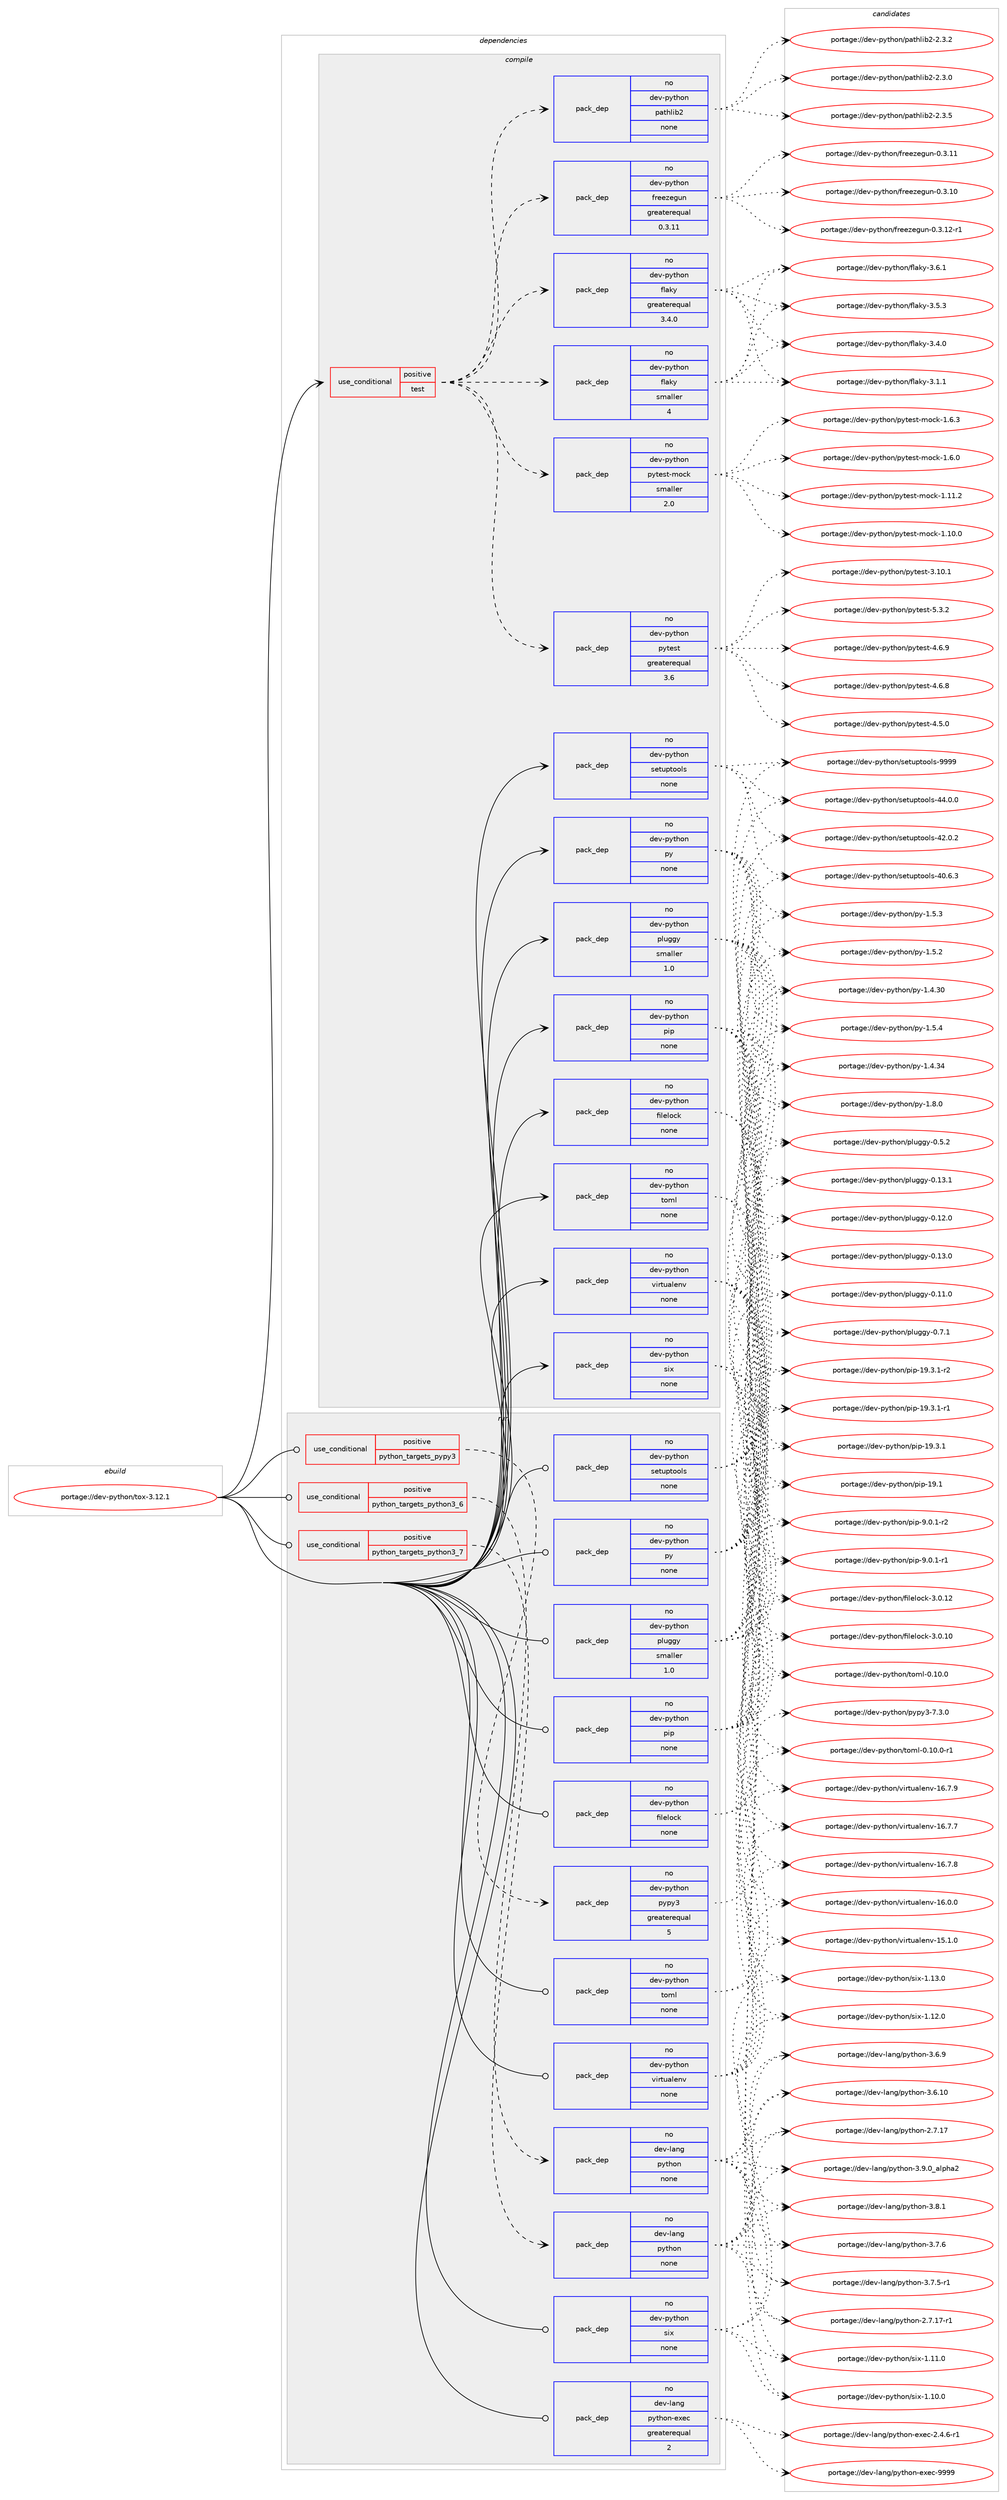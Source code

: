 digraph prolog {

# *************
# Graph options
# *************

newrank=true;
concentrate=true;
compound=true;
graph [rankdir=LR,fontname=Helvetica,fontsize=10,ranksep=1.5];#, ranksep=2.5, nodesep=0.2];
edge  [arrowhead=vee];
node  [fontname=Helvetica,fontsize=10];

# **********
# The ebuild
# **********

subgraph cluster_leftcol {
color=gray;
label=<<i>ebuild</i>>;
id [label="portage://dev-python/tox-3.12.1", color=red, width=4, href="../dev-python/tox-3.12.1.svg"];
}

# ****************
# The dependencies
# ****************

subgraph cluster_midcol {
color=gray;
label=<<i>dependencies</i>>;
subgraph cluster_compile {
fillcolor="#eeeeee";
style=filled;
label=<<i>compile</i>>;
subgraph cond104636 {
dependency421525 [label=<<TABLE BORDER="0" CELLBORDER="1" CELLSPACING="0" CELLPADDING="4"><TR><TD ROWSPAN="3" CELLPADDING="10">use_conditional</TD></TR><TR><TD>positive</TD></TR><TR><TD>test</TD></TR></TABLE>>, shape=none, color=red];
subgraph pack311992 {
dependency421526 [label=<<TABLE BORDER="0" CELLBORDER="1" CELLSPACING="0" CELLPADDING="4" WIDTH="220"><TR><TD ROWSPAN="6" CELLPADDING="30">pack_dep</TD></TR><TR><TD WIDTH="110">no</TD></TR><TR><TD>dev-python</TD></TR><TR><TD>flaky</TD></TR><TR><TD>greaterequal</TD></TR><TR><TD>3.4.0</TD></TR></TABLE>>, shape=none, color=blue];
}
dependency421525:e -> dependency421526:w [weight=20,style="dashed",arrowhead="vee"];
subgraph pack311993 {
dependency421527 [label=<<TABLE BORDER="0" CELLBORDER="1" CELLSPACING="0" CELLPADDING="4" WIDTH="220"><TR><TD ROWSPAN="6" CELLPADDING="30">pack_dep</TD></TR><TR><TD WIDTH="110">no</TD></TR><TR><TD>dev-python</TD></TR><TR><TD>flaky</TD></TR><TR><TD>smaller</TD></TR><TR><TD>4</TD></TR></TABLE>>, shape=none, color=blue];
}
dependency421525:e -> dependency421527:w [weight=20,style="dashed",arrowhead="vee"];
subgraph pack311994 {
dependency421528 [label=<<TABLE BORDER="0" CELLBORDER="1" CELLSPACING="0" CELLPADDING="4" WIDTH="220"><TR><TD ROWSPAN="6" CELLPADDING="30">pack_dep</TD></TR><TR><TD WIDTH="110">no</TD></TR><TR><TD>dev-python</TD></TR><TR><TD>freezegun</TD></TR><TR><TD>greaterequal</TD></TR><TR><TD>0.3.11</TD></TR></TABLE>>, shape=none, color=blue];
}
dependency421525:e -> dependency421528:w [weight=20,style="dashed",arrowhead="vee"];
subgraph pack311995 {
dependency421529 [label=<<TABLE BORDER="0" CELLBORDER="1" CELLSPACING="0" CELLPADDING="4" WIDTH="220"><TR><TD ROWSPAN="6" CELLPADDING="30">pack_dep</TD></TR><TR><TD WIDTH="110">no</TD></TR><TR><TD>dev-python</TD></TR><TR><TD>pathlib2</TD></TR><TR><TD>none</TD></TR><TR><TD></TD></TR></TABLE>>, shape=none, color=blue];
}
dependency421525:e -> dependency421529:w [weight=20,style="dashed",arrowhead="vee"];
subgraph pack311996 {
dependency421530 [label=<<TABLE BORDER="0" CELLBORDER="1" CELLSPACING="0" CELLPADDING="4" WIDTH="220"><TR><TD ROWSPAN="6" CELLPADDING="30">pack_dep</TD></TR><TR><TD WIDTH="110">no</TD></TR><TR><TD>dev-python</TD></TR><TR><TD>pytest</TD></TR><TR><TD>greaterequal</TD></TR><TR><TD>3.6</TD></TR></TABLE>>, shape=none, color=blue];
}
dependency421525:e -> dependency421530:w [weight=20,style="dashed",arrowhead="vee"];
subgraph pack311997 {
dependency421531 [label=<<TABLE BORDER="0" CELLBORDER="1" CELLSPACING="0" CELLPADDING="4" WIDTH="220"><TR><TD ROWSPAN="6" CELLPADDING="30">pack_dep</TD></TR><TR><TD WIDTH="110">no</TD></TR><TR><TD>dev-python</TD></TR><TR><TD>pytest-mock</TD></TR><TR><TD>smaller</TD></TR><TR><TD>2.0</TD></TR></TABLE>>, shape=none, color=blue];
}
dependency421525:e -> dependency421531:w [weight=20,style="dashed",arrowhead="vee"];
}
id:e -> dependency421525:w [weight=20,style="solid",arrowhead="vee"];
subgraph pack311998 {
dependency421532 [label=<<TABLE BORDER="0" CELLBORDER="1" CELLSPACING="0" CELLPADDING="4" WIDTH="220"><TR><TD ROWSPAN="6" CELLPADDING="30">pack_dep</TD></TR><TR><TD WIDTH="110">no</TD></TR><TR><TD>dev-python</TD></TR><TR><TD>filelock</TD></TR><TR><TD>none</TD></TR><TR><TD></TD></TR></TABLE>>, shape=none, color=blue];
}
id:e -> dependency421532:w [weight=20,style="solid",arrowhead="vee"];
subgraph pack311999 {
dependency421533 [label=<<TABLE BORDER="0" CELLBORDER="1" CELLSPACING="0" CELLPADDING="4" WIDTH="220"><TR><TD ROWSPAN="6" CELLPADDING="30">pack_dep</TD></TR><TR><TD WIDTH="110">no</TD></TR><TR><TD>dev-python</TD></TR><TR><TD>pip</TD></TR><TR><TD>none</TD></TR><TR><TD></TD></TR></TABLE>>, shape=none, color=blue];
}
id:e -> dependency421533:w [weight=20,style="solid",arrowhead="vee"];
subgraph pack312000 {
dependency421534 [label=<<TABLE BORDER="0" CELLBORDER="1" CELLSPACING="0" CELLPADDING="4" WIDTH="220"><TR><TD ROWSPAN="6" CELLPADDING="30">pack_dep</TD></TR><TR><TD WIDTH="110">no</TD></TR><TR><TD>dev-python</TD></TR><TR><TD>pluggy</TD></TR><TR><TD>smaller</TD></TR><TR><TD>1.0</TD></TR></TABLE>>, shape=none, color=blue];
}
id:e -> dependency421534:w [weight=20,style="solid",arrowhead="vee"];
subgraph pack312001 {
dependency421535 [label=<<TABLE BORDER="0" CELLBORDER="1" CELLSPACING="0" CELLPADDING="4" WIDTH="220"><TR><TD ROWSPAN="6" CELLPADDING="30">pack_dep</TD></TR><TR><TD WIDTH="110">no</TD></TR><TR><TD>dev-python</TD></TR><TR><TD>py</TD></TR><TR><TD>none</TD></TR><TR><TD></TD></TR></TABLE>>, shape=none, color=blue];
}
id:e -> dependency421535:w [weight=20,style="solid",arrowhead="vee"];
subgraph pack312002 {
dependency421536 [label=<<TABLE BORDER="0" CELLBORDER="1" CELLSPACING="0" CELLPADDING="4" WIDTH="220"><TR><TD ROWSPAN="6" CELLPADDING="30">pack_dep</TD></TR><TR><TD WIDTH="110">no</TD></TR><TR><TD>dev-python</TD></TR><TR><TD>setuptools</TD></TR><TR><TD>none</TD></TR><TR><TD></TD></TR></TABLE>>, shape=none, color=blue];
}
id:e -> dependency421536:w [weight=20,style="solid",arrowhead="vee"];
subgraph pack312003 {
dependency421537 [label=<<TABLE BORDER="0" CELLBORDER="1" CELLSPACING="0" CELLPADDING="4" WIDTH="220"><TR><TD ROWSPAN="6" CELLPADDING="30">pack_dep</TD></TR><TR><TD WIDTH="110">no</TD></TR><TR><TD>dev-python</TD></TR><TR><TD>six</TD></TR><TR><TD>none</TD></TR><TR><TD></TD></TR></TABLE>>, shape=none, color=blue];
}
id:e -> dependency421537:w [weight=20,style="solid",arrowhead="vee"];
subgraph pack312004 {
dependency421538 [label=<<TABLE BORDER="0" CELLBORDER="1" CELLSPACING="0" CELLPADDING="4" WIDTH="220"><TR><TD ROWSPAN="6" CELLPADDING="30">pack_dep</TD></TR><TR><TD WIDTH="110">no</TD></TR><TR><TD>dev-python</TD></TR><TR><TD>toml</TD></TR><TR><TD>none</TD></TR><TR><TD></TD></TR></TABLE>>, shape=none, color=blue];
}
id:e -> dependency421538:w [weight=20,style="solid",arrowhead="vee"];
subgraph pack312005 {
dependency421539 [label=<<TABLE BORDER="0" CELLBORDER="1" CELLSPACING="0" CELLPADDING="4" WIDTH="220"><TR><TD ROWSPAN="6" CELLPADDING="30">pack_dep</TD></TR><TR><TD WIDTH="110">no</TD></TR><TR><TD>dev-python</TD></TR><TR><TD>virtualenv</TD></TR><TR><TD>none</TD></TR><TR><TD></TD></TR></TABLE>>, shape=none, color=blue];
}
id:e -> dependency421539:w [weight=20,style="solid",arrowhead="vee"];
}
subgraph cluster_compileandrun {
fillcolor="#eeeeee";
style=filled;
label=<<i>compile and run</i>>;
}
subgraph cluster_run {
fillcolor="#eeeeee";
style=filled;
label=<<i>run</i>>;
subgraph cond104637 {
dependency421540 [label=<<TABLE BORDER="0" CELLBORDER="1" CELLSPACING="0" CELLPADDING="4"><TR><TD ROWSPAN="3" CELLPADDING="10">use_conditional</TD></TR><TR><TD>positive</TD></TR><TR><TD>python_targets_pypy3</TD></TR></TABLE>>, shape=none, color=red];
subgraph pack312006 {
dependency421541 [label=<<TABLE BORDER="0" CELLBORDER="1" CELLSPACING="0" CELLPADDING="4" WIDTH="220"><TR><TD ROWSPAN="6" CELLPADDING="30">pack_dep</TD></TR><TR><TD WIDTH="110">no</TD></TR><TR><TD>dev-python</TD></TR><TR><TD>pypy3</TD></TR><TR><TD>greaterequal</TD></TR><TR><TD>5</TD></TR></TABLE>>, shape=none, color=blue];
}
dependency421540:e -> dependency421541:w [weight=20,style="dashed",arrowhead="vee"];
}
id:e -> dependency421540:w [weight=20,style="solid",arrowhead="odot"];
subgraph cond104638 {
dependency421542 [label=<<TABLE BORDER="0" CELLBORDER="1" CELLSPACING="0" CELLPADDING="4"><TR><TD ROWSPAN="3" CELLPADDING="10">use_conditional</TD></TR><TR><TD>positive</TD></TR><TR><TD>python_targets_python3_6</TD></TR></TABLE>>, shape=none, color=red];
subgraph pack312007 {
dependency421543 [label=<<TABLE BORDER="0" CELLBORDER="1" CELLSPACING="0" CELLPADDING="4" WIDTH="220"><TR><TD ROWSPAN="6" CELLPADDING="30">pack_dep</TD></TR><TR><TD WIDTH="110">no</TD></TR><TR><TD>dev-lang</TD></TR><TR><TD>python</TD></TR><TR><TD>none</TD></TR><TR><TD></TD></TR></TABLE>>, shape=none, color=blue];
}
dependency421542:e -> dependency421543:w [weight=20,style="dashed",arrowhead="vee"];
}
id:e -> dependency421542:w [weight=20,style="solid",arrowhead="odot"];
subgraph cond104639 {
dependency421544 [label=<<TABLE BORDER="0" CELLBORDER="1" CELLSPACING="0" CELLPADDING="4"><TR><TD ROWSPAN="3" CELLPADDING="10">use_conditional</TD></TR><TR><TD>positive</TD></TR><TR><TD>python_targets_python3_7</TD></TR></TABLE>>, shape=none, color=red];
subgraph pack312008 {
dependency421545 [label=<<TABLE BORDER="0" CELLBORDER="1" CELLSPACING="0" CELLPADDING="4" WIDTH="220"><TR><TD ROWSPAN="6" CELLPADDING="30">pack_dep</TD></TR><TR><TD WIDTH="110">no</TD></TR><TR><TD>dev-lang</TD></TR><TR><TD>python</TD></TR><TR><TD>none</TD></TR><TR><TD></TD></TR></TABLE>>, shape=none, color=blue];
}
dependency421544:e -> dependency421545:w [weight=20,style="dashed",arrowhead="vee"];
}
id:e -> dependency421544:w [weight=20,style="solid",arrowhead="odot"];
subgraph pack312009 {
dependency421546 [label=<<TABLE BORDER="0" CELLBORDER="1" CELLSPACING="0" CELLPADDING="4" WIDTH="220"><TR><TD ROWSPAN="6" CELLPADDING="30">pack_dep</TD></TR><TR><TD WIDTH="110">no</TD></TR><TR><TD>dev-lang</TD></TR><TR><TD>python-exec</TD></TR><TR><TD>greaterequal</TD></TR><TR><TD>2</TD></TR></TABLE>>, shape=none, color=blue];
}
id:e -> dependency421546:w [weight=20,style="solid",arrowhead="odot"];
subgraph pack312010 {
dependency421547 [label=<<TABLE BORDER="0" CELLBORDER="1" CELLSPACING="0" CELLPADDING="4" WIDTH="220"><TR><TD ROWSPAN="6" CELLPADDING="30">pack_dep</TD></TR><TR><TD WIDTH="110">no</TD></TR><TR><TD>dev-python</TD></TR><TR><TD>filelock</TD></TR><TR><TD>none</TD></TR><TR><TD></TD></TR></TABLE>>, shape=none, color=blue];
}
id:e -> dependency421547:w [weight=20,style="solid",arrowhead="odot"];
subgraph pack312011 {
dependency421548 [label=<<TABLE BORDER="0" CELLBORDER="1" CELLSPACING="0" CELLPADDING="4" WIDTH="220"><TR><TD ROWSPAN="6" CELLPADDING="30">pack_dep</TD></TR><TR><TD WIDTH="110">no</TD></TR><TR><TD>dev-python</TD></TR><TR><TD>pip</TD></TR><TR><TD>none</TD></TR><TR><TD></TD></TR></TABLE>>, shape=none, color=blue];
}
id:e -> dependency421548:w [weight=20,style="solid",arrowhead="odot"];
subgraph pack312012 {
dependency421549 [label=<<TABLE BORDER="0" CELLBORDER="1" CELLSPACING="0" CELLPADDING="4" WIDTH="220"><TR><TD ROWSPAN="6" CELLPADDING="30">pack_dep</TD></TR><TR><TD WIDTH="110">no</TD></TR><TR><TD>dev-python</TD></TR><TR><TD>pluggy</TD></TR><TR><TD>smaller</TD></TR><TR><TD>1.0</TD></TR></TABLE>>, shape=none, color=blue];
}
id:e -> dependency421549:w [weight=20,style="solid",arrowhead="odot"];
subgraph pack312013 {
dependency421550 [label=<<TABLE BORDER="0" CELLBORDER="1" CELLSPACING="0" CELLPADDING="4" WIDTH="220"><TR><TD ROWSPAN="6" CELLPADDING="30">pack_dep</TD></TR><TR><TD WIDTH="110">no</TD></TR><TR><TD>dev-python</TD></TR><TR><TD>py</TD></TR><TR><TD>none</TD></TR><TR><TD></TD></TR></TABLE>>, shape=none, color=blue];
}
id:e -> dependency421550:w [weight=20,style="solid",arrowhead="odot"];
subgraph pack312014 {
dependency421551 [label=<<TABLE BORDER="0" CELLBORDER="1" CELLSPACING="0" CELLPADDING="4" WIDTH="220"><TR><TD ROWSPAN="6" CELLPADDING="30">pack_dep</TD></TR><TR><TD WIDTH="110">no</TD></TR><TR><TD>dev-python</TD></TR><TR><TD>setuptools</TD></TR><TR><TD>none</TD></TR><TR><TD></TD></TR></TABLE>>, shape=none, color=blue];
}
id:e -> dependency421551:w [weight=20,style="solid",arrowhead="odot"];
subgraph pack312015 {
dependency421552 [label=<<TABLE BORDER="0" CELLBORDER="1" CELLSPACING="0" CELLPADDING="4" WIDTH="220"><TR><TD ROWSPAN="6" CELLPADDING="30">pack_dep</TD></TR><TR><TD WIDTH="110">no</TD></TR><TR><TD>dev-python</TD></TR><TR><TD>six</TD></TR><TR><TD>none</TD></TR><TR><TD></TD></TR></TABLE>>, shape=none, color=blue];
}
id:e -> dependency421552:w [weight=20,style="solid",arrowhead="odot"];
subgraph pack312016 {
dependency421553 [label=<<TABLE BORDER="0" CELLBORDER="1" CELLSPACING="0" CELLPADDING="4" WIDTH="220"><TR><TD ROWSPAN="6" CELLPADDING="30">pack_dep</TD></TR><TR><TD WIDTH="110">no</TD></TR><TR><TD>dev-python</TD></TR><TR><TD>toml</TD></TR><TR><TD>none</TD></TR><TR><TD></TD></TR></TABLE>>, shape=none, color=blue];
}
id:e -> dependency421553:w [weight=20,style="solid",arrowhead="odot"];
subgraph pack312017 {
dependency421554 [label=<<TABLE BORDER="0" CELLBORDER="1" CELLSPACING="0" CELLPADDING="4" WIDTH="220"><TR><TD ROWSPAN="6" CELLPADDING="30">pack_dep</TD></TR><TR><TD WIDTH="110">no</TD></TR><TR><TD>dev-python</TD></TR><TR><TD>virtualenv</TD></TR><TR><TD>none</TD></TR><TR><TD></TD></TR></TABLE>>, shape=none, color=blue];
}
id:e -> dependency421554:w [weight=20,style="solid",arrowhead="odot"];
}
}

# **************
# The candidates
# **************

subgraph cluster_choices {
rank=same;
color=gray;
label=<<i>candidates</i>>;

subgraph choice311992 {
color=black;
nodesep=1;
choice100101118451121211161041111104710210897107121455146544649 [label="portage://dev-python/flaky-3.6.1", color=red, width=4,href="../dev-python/flaky-3.6.1.svg"];
choice100101118451121211161041111104710210897107121455146534651 [label="portage://dev-python/flaky-3.5.3", color=red, width=4,href="../dev-python/flaky-3.5.3.svg"];
choice100101118451121211161041111104710210897107121455146524648 [label="portage://dev-python/flaky-3.4.0", color=red, width=4,href="../dev-python/flaky-3.4.0.svg"];
choice100101118451121211161041111104710210897107121455146494649 [label="portage://dev-python/flaky-3.1.1", color=red, width=4,href="../dev-python/flaky-3.1.1.svg"];
dependency421526:e -> choice100101118451121211161041111104710210897107121455146544649:w [style=dotted,weight="100"];
dependency421526:e -> choice100101118451121211161041111104710210897107121455146534651:w [style=dotted,weight="100"];
dependency421526:e -> choice100101118451121211161041111104710210897107121455146524648:w [style=dotted,weight="100"];
dependency421526:e -> choice100101118451121211161041111104710210897107121455146494649:w [style=dotted,weight="100"];
}
subgraph choice311993 {
color=black;
nodesep=1;
choice100101118451121211161041111104710210897107121455146544649 [label="portage://dev-python/flaky-3.6.1", color=red, width=4,href="../dev-python/flaky-3.6.1.svg"];
choice100101118451121211161041111104710210897107121455146534651 [label="portage://dev-python/flaky-3.5.3", color=red, width=4,href="../dev-python/flaky-3.5.3.svg"];
choice100101118451121211161041111104710210897107121455146524648 [label="portage://dev-python/flaky-3.4.0", color=red, width=4,href="../dev-python/flaky-3.4.0.svg"];
choice100101118451121211161041111104710210897107121455146494649 [label="portage://dev-python/flaky-3.1.1", color=red, width=4,href="../dev-python/flaky-3.1.1.svg"];
dependency421527:e -> choice100101118451121211161041111104710210897107121455146544649:w [style=dotted,weight="100"];
dependency421527:e -> choice100101118451121211161041111104710210897107121455146534651:w [style=dotted,weight="100"];
dependency421527:e -> choice100101118451121211161041111104710210897107121455146524648:w [style=dotted,weight="100"];
dependency421527:e -> choice100101118451121211161041111104710210897107121455146494649:w [style=dotted,weight="100"];
}
subgraph choice311994 {
color=black;
nodesep=1;
choice1001011184511212111610411111047102114101101122101103117110454846514649504511449 [label="portage://dev-python/freezegun-0.3.12-r1", color=red, width=4,href="../dev-python/freezegun-0.3.12-r1.svg"];
choice100101118451121211161041111104710211410110112210110311711045484651464949 [label="portage://dev-python/freezegun-0.3.11", color=red, width=4,href="../dev-python/freezegun-0.3.11.svg"];
choice100101118451121211161041111104710211410110112210110311711045484651464948 [label="portage://dev-python/freezegun-0.3.10", color=red, width=4,href="../dev-python/freezegun-0.3.10.svg"];
dependency421528:e -> choice1001011184511212111610411111047102114101101122101103117110454846514649504511449:w [style=dotted,weight="100"];
dependency421528:e -> choice100101118451121211161041111104710211410110112210110311711045484651464949:w [style=dotted,weight="100"];
dependency421528:e -> choice100101118451121211161041111104710211410110112210110311711045484651464948:w [style=dotted,weight="100"];
}
subgraph choice311995 {
color=black;
nodesep=1;
choice1001011184511212111610411111047112971161041081059850455046514653 [label="portage://dev-python/pathlib2-2.3.5", color=red, width=4,href="../dev-python/pathlib2-2.3.5.svg"];
choice1001011184511212111610411111047112971161041081059850455046514650 [label="portage://dev-python/pathlib2-2.3.2", color=red, width=4,href="../dev-python/pathlib2-2.3.2.svg"];
choice1001011184511212111610411111047112971161041081059850455046514648 [label="portage://dev-python/pathlib2-2.3.0", color=red, width=4,href="../dev-python/pathlib2-2.3.0.svg"];
dependency421529:e -> choice1001011184511212111610411111047112971161041081059850455046514653:w [style=dotted,weight="100"];
dependency421529:e -> choice1001011184511212111610411111047112971161041081059850455046514650:w [style=dotted,weight="100"];
dependency421529:e -> choice1001011184511212111610411111047112971161041081059850455046514648:w [style=dotted,weight="100"];
}
subgraph choice311996 {
color=black;
nodesep=1;
choice1001011184511212111610411111047112121116101115116455346514650 [label="portage://dev-python/pytest-5.3.2", color=red, width=4,href="../dev-python/pytest-5.3.2.svg"];
choice1001011184511212111610411111047112121116101115116455246544657 [label="portage://dev-python/pytest-4.6.9", color=red, width=4,href="../dev-python/pytest-4.6.9.svg"];
choice1001011184511212111610411111047112121116101115116455246544656 [label="portage://dev-python/pytest-4.6.8", color=red, width=4,href="../dev-python/pytest-4.6.8.svg"];
choice1001011184511212111610411111047112121116101115116455246534648 [label="portage://dev-python/pytest-4.5.0", color=red, width=4,href="../dev-python/pytest-4.5.0.svg"];
choice100101118451121211161041111104711212111610111511645514649484649 [label="portage://dev-python/pytest-3.10.1", color=red, width=4,href="../dev-python/pytest-3.10.1.svg"];
dependency421530:e -> choice1001011184511212111610411111047112121116101115116455346514650:w [style=dotted,weight="100"];
dependency421530:e -> choice1001011184511212111610411111047112121116101115116455246544657:w [style=dotted,weight="100"];
dependency421530:e -> choice1001011184511212111610411111047112121116101115116455246544656:w [style=dotted,weight="100"];
dependency421530:e -> choice1001011184511212111610411111047112121116101115116455246534648:w [style=dotted,weight="100"];
dependency421530:e -> choice100101118451121211161041111104711212111610111511645514649484649:w [style=dotted,weight="100"];
}
subgraph choice311997 {
color=black;
nodesep=1;
choice10010111845112121116104111110471121211161011151164510911199107454946544651 [label="portage://dev-python/pytest-mock-1.6.3", color=red, width=4,href="../dev-python/pytest-mock-1.6.3.svg"];
choice10010111845112121116104111110471121211161011151164510911199107454946544648 [label="portage://dev-python/pytest-mock-1.6.0", color=red, width=4,href="../dev-python/pytest-mock-1.6.0.svg"];
choice1001011184511212111610411111047112121116101115116451091119910745494649494650 [label="portage://dev-python/pytest-mock-1.11.2", color=red, width=4,href="../dev-python/pytest-mock-1.11.2.svg"];
choice1001011184511212111610411111047112121116101115116451091119910745494649484648 [label="portage://dev-python/pytest-mock-1.10.0", color=red, width=4,href="../dev-python/pytest-mock-1.10.0.svg"];
dependency421531:e -> choice10010111845112121116104111110471121211161011151164510911199107454946544651:w [style=dotted,weight="100"];
dependency421531:e -> choice10010111845112121116104111110471121211161011151164510911199107454946544648:w [style=dotted,weight="100"];
dependency421531:e -> choice1001011184511212111610411111047112121116101115116451091119910745494649494650:w [style=dotted,weight="100"];
dependency421531:e -> choice1001011184511212111610411111047112121116101115116451091119910745494649484648:w [style=dotted,weight="100"];
}
subgraph choice311998 {
color=black;
nodesep=1;
choice10010111845112121116104111110471021051081011081119910745514648464950 [label="portage://dev-python/filelock-3.0.12", color=red, width=4,href="../dev-python/filelock-3.0.12.svg"];
choice10010111845112121116104111110471021051081011081119910745514648464948 [label="portage://dev-python/filelock-3.0.10", color=red, width=4,href="../dev-python/filelock-3.0.10.svg"];
dependency421532:e -> choice10010111845112121116104111110471021051081011081119910745514648464950:w [style=dotted,weight="100"];
dependency421532:e -> choice10010111845112121116104111110471021051081011081119910745514648464948:w [style=dotted,weight="100"];
}
subgraph choice311999 {
color=black;
nodesep=1;
choice10010111845112121116104111110471121051124557464846494511450 [label="portage://dev-python/pip-9.0.1-r2", color=red, width=4,href="../dev-python/pip-9.0.1-r2.svg"];
choice10010111845112121116104111110471121051124557464846494511449 [label="portage://dev-python/pip-9.0.1-r1", color=red, width=4,href="../dev-python/pip-9.0.1-r1.svg"];
choice1001011184511212111610411111047112105112454957465146494511450 [label="portage://dev-python/pip-19.3.1-r2", color=red, width=4,href="../dev-python/pip-19.3.1-r2.svg"];
choice1001011184511212111610411111047112105112454957465146494511449 [label="portage://dev-python/pip-19.3.1-r1", color=red, width=4,href="../dev-python/pip-19.3.1-r1.svg"];
choice100101118451121211161041111104711210511245495746514649 [label="portage://dev-python/pip-19.3.1", color=red, width=4,href="../dev-python/pip-19.3.1.svg"];
choice10010111845112121116104111110471121051124549574649 [label="portage://dev-python/pip-19.1", color=red, width=4,href="../dev-python/pip-19.1.svg"];
dependency421533:e -> choice10010111845112121116104111110471121051124557464846494511450:w [style=dotted,weight="100"];
dependency421533:e -> choice10010111845112121116104111110471121051124557464846494511449:w [style=dotted,weight="100"];
dependency421533:e -> choice1001011184511212111610411111047112105112454957465146494511450:w [style=dotted,weight="100"];
dependency421533:e -> choice1001011184511212111610411111047112105112454957465146494511449:w [style=dotted,weight="100"];
dependency421533:e -> choice100101118451121211161041111104711210511245495746514649:w [style=dotted,weight="100"];
dependency421533:e -> choice10010111845112121116104111110471121051124549574649:w [style=dotted,weight="100"];
}
subgraph choice312000 {
color=black;
nodesep=1;
choice1001011184511212111610411111047112108117103103121454846554649 [label="portage://dev-python/pluggy-0.7.1", color=red, width=4,href="../dev-python/pluggy-0.7.1.svg"];
choice1001011184511212111610411111047112108117103103121454846534650 [label="portage://dev-python/pluggy-0.5.2", color=red, width=4,href="../dev-python/pluggy-0.5.2.svg"];
choice100101118451121211161041111104711210811710310312145484649514649 [label="portage://dev-python/pluggy-0.13.1", color=red, width=4,href="../dev-python/pluggy-0.13.1.svg"];
choice100101118451121211161041111104711210811710310312145484649514648 [label="portage://dev-python/pluggy-0.13.0", color=red, width=4,href="../dev-python/pluggy-0.13.0.svg"];
choice100101118451121211161041111104711210811710310312145484649504648 [label="portage://dev-python/pluggy-0.12.0", color=red, width=4,href="../dev-python/pluggy-0.12.0.svg"];
choice100101118451121211161041111104711210811710310312145484649494648 [label="portage://dev-python/pluggy-0.11.0", color=red, width=4,href="../dev-python/pluggy-0.11.0.svg"];
dependency421534:e -> choice1001011184511212111610411111047112108117103103121454846554649:w [style=dotted,weight="100"];
dependency421534:e -> choice1001011184511212111610411111047112108117103103121454846534650:w [style=dotted,weight="100"];
dependency421534:e -> choice100101118451121211161041111104711210811710310312145484649514649:w [style=dotted,weight="100"];
dependency421534:e -> choice100101118451121211161041111104711210811710310312145484649514648:w [style=dotted,weight="100"];
dependency421534:e -> choice100101118451121211161041111104711210811710310312145484649504648:w [style=dotted,weight="100"];
dependency421534:e -> choice100101118451121211161041111104711210811710310312145484649494648:w [style=dotted,weight="100"];
}
subgraph choice312001 {
color=black;
nodesep=1;
choice1001011184511212111610411111047112121454946564648 [label="portage://dev-python/py-1.8.0", color=red, width=4,href="../dev-python/py-1.8.0.svg"];
choice1001011184511212111610411111047112121454946534652 [label="portage://dev-python/py-1.5.4", color=red, width=4,href="../dev-python/py-1.5.4.svg"];
choice1001011184511212111610411111047112121454946534651 [label="portage://dev-python/py-1.5.3", color=red, width=4,href="../dev-python/py-1.5.3.svg"];
choice1001011184511212111610411111047112121454946534650 [label="portage://dev-python/py-1.5.2", color=red, width=4,href="../dev-python/py-1.5.2.svg"];
choice100101118451121211161041111104711212145494652465152 [label="portage://dev-python/py-1.4.34", color=red, width=4,href="../dev-python/py-1.4.34.svg"];
choice100101118451121211161041111104711212145494652465148 [label="portage://dev-python/py-1.4.30", color=red, width=4,href="../dev-python/py-1.4.30.svg"];
dependency421535:e -> choice1001011184511212111610411111047112121454946564648:w [style=dotted,weight="100"];
dependency421535:e -> choice1001011184511212111610411111047112121454946534652:w [style=dotted,weight="100"];
dependency421535:e -> choice1001011184511212111610411111047112121454946534651:w [style=dotted,weight="100"];
dependency421535:e -> choice1001011184511212111610411111047112121454946534650:w [style=dotted,weight="100"];
dependency421535:e -> choice100101118451121211161041111104711212145494652465152:w [style=dotted,weight="100"];
dependency421535:e -> choice100101118451121211161041111104711212145494652465148:w [style=dotted,weight="100"];
}
subgraph choice312002 {
color=black;
nodesep=1;
choice10010111845112121116104111110471151011161171121161111111081154557575757 [label="portage://dev-python/setuptools-9999", color=red, width=4,href="../dev-python/setuptools-9999.svg"];
choice100101118451121211161041111104711510111611711211611111110811545525246484648 [label="portage://dev-python/setuptools-44.0.0", color=red, width=4,href="../dev-python/setuptools-44.0.0.svg"];
choice100101118451121211161041111104711510111611711211611111110811545525046484650 [label="portage://dev-python/setuptools-42.0.2", color=red, width=4,href="../dev-python/setuptools-42.0.2.svg"];
choice100101118451121211161041111104711510111611711211611111110811545524846544651 [label="portage://dev-python/setuptools-40.6.3", color=red, width=4,href="../dev-python/setuptools-40.6.3.svg"];
dependency421536:e -> choice10010111845112121116104111110471151011161171121161111111081154557575757:w [style=dotted,weight="100"];
dependency421536:e -> choice100101118451121211161041111104711510111611711211611111110811545525246484648:w [style=dotted,weight="100"];
dependency421536:e -> choice100101118451121211161041111104711510111611711211611111110811545525046484650:w [style=dotted,weight="100"];
dependency421536:e -> choice100101118451121211161041111104711510111611711211611111110811545524846544651:w [style=dotted,weight="100"];
}
subgraph choice312003 {
color=black;
nodesep=1;
choice100101118451121211161041111104711510512045494649514648 [label="portage://dev-python/six-1.13.0", color=red, width=4,href="../dev-python/six-1.13.0.svg"];
choice100101118451121211161041111104711510512045494649504648 [label="portage://dev-python/six-1.12.0", color=red, width=4,href="../dev-python/six-1.12.0.svg"];
choice100101118451121211161041111104711510512045494649494648 [label="portage://dev-python/six-1.11.0", color=red, width=4,href="../dev-python/six-1.11.0.svg"];
choice100101118451121211161041111104711510512045494649484648 [label="portage://dev-python/six-1.10.0", color=red, width=4,href="../dev-python/six-1.10.0.svg"];
dependency421537:e -> choice100101118451121211161041111104711510512045494649514648:w [style=dotted,weight="100"];
dependency421537:e -> choice100101118451121211161041111104711510512045494649504648:w [style=dotted,weight="100"];
dependency421537:e -> choice100101118451121211161041111104711510512045494649494648:w [style=dotted,weight="100"];
dependency421537:e -> choice100101118451121211161041111104711510512045494649484648:w [style=dotted,weight="100"];
}
subgraph choice312004 {
color=black;
nodesep=1;
choice1001011184511212111610411111047116111109108454846494846484511449 [label="portage://dev-python/toml-0.10.0-r1", color=red, width=4,href="../dev-python/toml-0.10.0-r1.svg"];
choice100101118451121211161041111104711611110910845484649484648 [label="portage://dev-python/toml-0.10.0", color=red, width=4,href="../dev-python/toml-0.10.0.svg"];
dependency421538:e -> choice1001011184511212111610411111047116111109108454846494846484511449:w [style=dotted,weight="100"];
dependency421538:e -> choice100101118451121211161041111104711611110910845484649484648:w [style=dotted,weight="100"];
}
subgraph choice312005 {
color=black;
nodesep=1;
choice10010111845112121116104111110471181051141161179710810111011845495446554657 [label="portage://dev-python/virtualenv-16.7.9", color=red, width=4,href="../dev-python/virtualenv-16.7.9.svg"];
choice10010111845112121116104111110471181051141161179710810111011845495446554656 [label="portage://dev-python/virtualenv-16.7.8", color=red, width=4,href="../dev-python/virtualenv-16.7.8.svg"];
choice10010111845112121116104111110471181051141161179710810111011845495446554655 [label="portage://dev-python/virtualenv-16.7.7", color=red, width=4,href="../dev-python/virtualenv-16.7.7.svg"];
choice10010111845112121116104111110471181051141161179710810111011845495446484648 [label="portage://dev-python/virtualenv-16.0.0", color=red, width=4,href="../dev-python/virtualenv-16.0.0.svg"];
choice10010111845112121116104111110471181051141161179710810111011845495346494648 [label="portage://dev-python/virtualenv-15.1.0", color=red, width=4,href="../dev-python/virtualenv-15.1.0.svg"];
dependency421539:e -> choice10010111845112121116104111110471181051141161179710810111011845495446554657:w [style=dotted,weight="100"];
dependency421539:e -> choice10010111845112121116104111110471181051141161179710810111011845495446554656:w [style=dotted,weight="100"];
dependency421539:e -> choice10010111845112121116104111110471181051141161179710810111011845495446554655:w [style=dotted,weight="100"];
dependency421539:e -> choice10010111845112121116104111110471181051141161179710810111011845495446484648:w [style=dotted,weight="100"];
dependency421539:e -> choice10010111845112121116104111110471181051141161179710810111011845495346494648:w [style=dotted,weight="100"];
}
subgraph choice312006 {
color=black;
nodesep=1;
choice100101118451121211161041111104711212111212151455546514648 [label="portage://dev-python/pypy3-7.3.0", color=red, width=4,href="../dev-python/pypy3-7.3.0.svg"];
dependency421541:e -> choice100101118451121211161041111104711212111212151455546514648:w [style=dotted,weight="100"];
}
subgraph choice312007 {
color=black;
nodesep=1;
choice10010111845108971101034711212111610411111045514657464895971081121049750 [label="portage://dev-lang/python-3.9.0_alpha2", color=red, width=4,href="../dev-lang/python-3.9.0_alpha2.svg"];
choice100101118451089711010347112121116104111110455146564649 [label="portage://dev-lang/python-3.8.1", color=red, width=4,href="../dev-lang/python-3.8.1.svg"];
choice100101118451089711010347112121116104111110455146554654 [label="portage://dev-lang/python-3.7.6", color=red, width=4,href="../dev-lang/python-3.7.6.svg"];
choice1001011184510897110103471121211161041111104551465546534511449 [label="portage://dev-lang/python-3.7.5-r1", color=red, width=4,href="../dev-lang/python-3.7.5-r1.svg"];
choice100101118451089711010347112121116104111110455146544657 [label="portage://dev-lang/python-3.6.9", color=red, width=4,href="../dev-lang/python-3.6.9.svg"];
choice10010111845108971101034711212111610411111045514654464948 [label="portage://dev-lang/python-3.6.10", color=red, width=4,href="../dev-lang/python-3.6.10.svg"];
choice100101118451089711010347112121116104111110455046554649554511449 [label="portage://dev-lang/python-2.7.17-r1", color=red, width=4,href="../dev-lang/python-2.7.17-r1.svg"];
choice10010111845108971101034711212111610411111045504655464955 [label="portage://dev-lang/python-2.7.17", color=red, width=4,href="../dev-lang/python-2.7.17.svg"];
dependency421543:e -> choice10010111845108971101034711212111610411111045514657464895971081121049750:w [style=dotted,weight="100"];
dependency421543:e -> choice100101118451089711010347112121116104111110455146564649:w [style=dotted,weight="100"];
dependency421543:e -> choice100101118451089711010347112121116104111110455146554654:w [style=dotted,weight="100"];
dependency421543:e -> choice1001011184510897110103471121211161041111104551465546534511449:w [style=dotted,weight="100"];
dependency421543:e -> choice100101118451089711010347112121116104111110455146544657:w [style=dotted,weight="100"];
dependency421543:e -> choice10010111845108971101034711212111610411111045514654464948:w [style=dotted,weight="100"];
dependency421543:e -> choice100101118451089711010347112121116104111110455046554649554511449:w [style=dotted,weight="100"];
dependency421543:e -> choice10010111845108971101034711212111610411111045504655464955:w [style=dotted,weight="100"];
}
subgraph choice312008 {
color=black;
nodesep=1;
choice10010111845108971101034711212111610411111045514657464895971081121049750 [label="portage://dev-lang/python-3.9.0_alpha2", color=red, width=4,href="../dev-lang/python-3.9.0_alpha2.svg"];
choice100101118451089711010347112121116104111110455146564649 [label="portage://dev-lang/python-3.8.1", color=red, width=4,href="../dev-lang/python-3.8.1.svg"];
choice100101118451089711010347112121116104111110455146554654 [label="portage://dev-lang/python-3.7.6", color=red, width=4,href="../dev-lang/python-3.7.6.svg"];
choice1001011184510897110103471121211161041111104551465546534511449 [label="portage://dev-lang/python-3.7.5-r1", color=red, width=4,href="../dev-lang/python-3.7.5-r1.svg"];
choice100101118451089711010347112121116104111110455146544657 [label="portage://dev-lang/python-3.6.9", color=red, width=4,href="../dev-lang/python-3.6.9.svg"];
choice10010111845108971101034711212111610411111045514654464948 [label="portage://dev-lang/python-3.6.10", color=red, width=4,href="../dev-lang/python-3.6.10.svg"];
choice100101118451089711010347112121116104111110455046554649554511449 [label="portage://dev-lang/python-2.7.17-r1", color=red, width=4,href="../dev-lang/python-2.7.17-r1.svg"];
choice10010111845108971101034711212111610411111045504655464955 [label="portage://dev-lang/python-2.7.17", color=red, width=4,href="../dev-lang/python-2.7.17.svg"];
dependency421545:e -> choice10010111845108971101034711212111610411111045514657464895971081121049750:w [style=dotted,weight="100"];
dependency421545:e -> choice100101118451089711010347112121116104111110455146564649:w [style=dotted,weight="100"];
dependency421545:e -> choice100101118451089711010347112121116104111110455146554654:w [style=dotted,weight="100"];
dependency421545:e -> choice1001011184510897110103471121211161041111104551465546534511449:w [style=dotted,weight="100"];
dependency421545:e -> choice100101118451089711010347112121116104111110455146544657:w [style=dotted,weight="100"];
dependency421545:e -> choice10010111845108971101034711212111610411111045514654464948:w [style=dotted,weight="100"];
dependency421545:e -> choice100101118451089711010347112121116104111110455046554649554511449:w [style=dotted,weight="100"];
dependency421545:e -> choice10010111845108971101034711212111610411111045504655464955:w [style=dotted,weight="100"];
}
subgraph choice312009 {
color=black;
nodesep=1;
choice10010111845108971101034711212111610411111045101120101994557575757 [label="portage://dev-lang/python-exec-9999", color=red, width=4,href="../dev-lang/python-exec-9999.svg"];
choice10010111845108971101034711212111610411111045101120101994550465246544511449 [label="portage://dev-lang/python-exec-2.4.6-r1", color=red, width=4,href="../dev-lang/python-exec-2.4.6-r1.svg"];
dependency421546:e -> choice10010111845108971101034711212111610411111045101120101994557575757:w [style=dotted,weight="100"];
dependency421546:e -> choice10010111845108971101034711212111610411111045101120101994550465246544511449:w [style=dotted,weight="100"];
}
subgraph choice312010 {
color=black;
nodesep=1;
choice10010111845112121116104111110471021051081011081119910745514648464950 [label="portage://dev-python/filelock-3.0.12", color=red, width=4,href="../dev-python/filelock-3.0.12.svg"];
choice10010111845112121116104111110471021051081011081119910745514648464948 [label="portage://dev-python/filelock-3.0.10", color=red, width=4,href="../dev-python/filelock-3.0.10.svg"];
dependency421547:e -> choice10010111845112121116104111110471021051081011081119910745514648464950:w [style=dotted,weight="100"];
dependency421547:e -> choice10010111845112121116104111110471021051081011081119910745514648464948:w [style=dotted,weight="100"];
}
subgraph choice312011 {
color=black;
nodesep=1;
choice10010111845112121116104111110471121051124557464846494511450 [label="portage://dev-python/pip-9.0.1-r2", color=red, width=4,href="../dev-python/pip-9.0.1-r2.svg"];
choice10010111845112121116104111110471121051124557464846494511449 [label="portage://dev-python/pip-9.0.1-r1", color=red, width=4,href="../dev-python/pip-9.0.1-r1.svg"];
choice1001011184511212111610411111047112105112454957465146494511450 [label="portage://dev-python/pip-19.3.1-r2", color=red, width=4,href="../dev-python/pip-19.3.1-r2.svg"];
choice1001011184511212111610411111047112105112454957465146494511449 [label="portage://dev-python/pip-19.3.1-r1", color=red, width=4,href="../dev-python/pip-19.3.1-r1.svg"];
choice100101118451121211161041111104711210511245495746514649 [label="portage://dev-python/pip-19.3.1", color=red, width=4,href="../dev-python/pip-19.3.1.svg"];
choice10010111845112121116104111110471121051124549574649 [label="portage://dev-python/pip-19.1", color=red, width=4,href="../dev-python/pip-19.1.svg"];
dependency421548:e -> choice10010111845112121116104111110471121051124557464846494511450:w [style=dotted,weight="100"];
dependency421548:e -> choice10010111845112121116104111110471121051124557464846494511449:w [style=dotted,weight="100"];
dependency421548:e -> choice1001011184511212111610411111047112105112454957465146494511450:w [style=dotted,weight="100"];
dependency421548:e -> choice1001011184511212111610411111047112105112454957465146494511449:w [style=dotted,weight="100"];
dependency421548:e -> choice100101118451121211161041111104711210511245495746514649:w [style=dotted,weight="100"];
dependency421548:e -> choice10010111845112121116104111110471121051124549574649:w [style=dotted,weight="100"];
}
subgraph choice312012 {
color=black;
nodesep=1;
choice1001011184511212111610411111047112108117103103121454846554649 [label="portage://dev-python/pluggy-0.7.1", color=red, width=4,href="../dev-python/pluggy-0.7.1.svg"];
choice1001011184511212111610411111047112108117103103121454846534650 [label="portage://dev-python/pluggy-0.5.2", color=red, width=4,href="../dev-python/pluggy-0.5.2.svg"];
choice100101118451121211161041111104711210811710310312145484649514649 [label="portage://dev-python/pluggy-0.13.1", color=red, width=4,href="../dev-python/pluggy-0.13.1.svg"];
choice100101118451121211161041111104711210811710310312145484649514648 [label="portage://dev-python/pluggy-0.13.0", color=red, width=4,href="../dev-python/pluggy-0.13.0.svg"];
choice100101118451121211161041111104711210811710310312145484649504648 [label="portage://dev-python/pluggy-0.12.0", color=red, width=4,href="../dev-python/pluggy-0.12.0.svg"];
choice100101118451121211161041111104711210811710310312145484649494648 [label="portage://dev-python/pluggy-0.11.0", color=red, width=4,href="../dev-python/pluggy-0.11.0.svg"];
dependency421549:e -> choice1001011184511212111610411111047112108117103103121454846554649:w [style=dotted,weight="100"];
dependency421549:e -> choice1001011184511212111610411111047112108117103103121454846534650:w [style=dotted,weight="100"];
dependency421549:e -> choice100101118451121211161041111104711210811710310312145484649514649:w [style=dotted,weight="100"];
dependency421549:e -> choice100101118451121211161041111104711210811710310312145484649514648:w [style=dotted,weight="100"];
dependency421549:e -> choice100101118451121211161041111104711210811710310312145484649504648:w [style=dotted,weight="100"];
dependency421549:e -> choice100101118451121211161041111104711210811710310312145484649494648:w [style=dotted,weight="100"];
}
subgraph choice312013 {
color=black;
nodesep=1;
choice1001011184511212111610411111047112121454946564648 [label="portage://dev-python/py-1.8.0", color=red, width=4,href="../dev-python/py-1.8.0.svg"];
choice1001011184511212111610411111047112121454946534652 [label="portage://dev-python/py-1.5.4", color=red, width=4,href="../dev-python/py-1.5.4.svg"];
choice1001011184511212111610411111047112121454946534651 [label="portage://dev-python/py-1.5.3", color=red, width=4,href="../dev-python/py-1.5.3.svg"];
choice1001011184511212111610411111047112121454946534650 [label="portage://dev-python/py-1.5.2", color=red, width=4,href="../dev-python/py-1.5.2.svg"];
choice100101118451121211161041111104711212145494652465152 [label="portage://dev-python/py-1.4.34", color=red, width=4,href="../dev-python/py-1.4.34.svg"];
choice100101118451121211161041111104711212145494652465148 [label="portage://dev-python/py-1.4.30", color=red, width=4,href="../dev-python/py-1.4.30.svg"];
dependency421550:e -> choice1001011184511212111610411111047112121454946564648:w [style=dotted,weight="100"];
dependency421550:e -> choice1001011184511212111610411111047112121454946534652:w [style=dotted,weight="100"];
dependency421550:e -> choice1001011184511212111610411111047112121454946534651:w [style=dotted,weight="100"];
dependency421550:e -> choice1001011184511212111610411111047112121454946534650:w [style=dotted,weight="100"];
dependency421550:e -> choice100101118451121211161041111104711212145494652465152:w [style=dotted,weight="100"];
dependency421550:e -> choice100101118451121211161041111104711212145494652465148:w [style=dotted,weight="100"];
}
subgraph choice312014 {
color=black;
nodesep=1;
choice10010111845112121116104111110471151011161171121161111111081154557575757 [label="portage://dev-python/setuptools-9999", color=red, width=4,href="../dev-python/setuptools-9999.svg"];
choice100101118451121211161041111104711510111611711211611111110811545525246484648 [label="portage://dev-python/setuptools-44.0.0", color=red, width=4,href="../dev-python/setuptools-44.0.0.svg"];
choice100101118451121211161041111104711510111611711211611111110811545525046484650 [label="portage://dev-python/setuptools-42.0.2", color=red, width=4,href="../dev-python/setuptools-42.0.2.svg"];
choice100101118451121211161041111104711510111611711211611111110811545524846544651 [label="portage://dev-python/setuptools-40.6.3", color=red, width=4,href="../dev-python/setuptools-40.6.3.svg"];
dependency421551:e -> choice10010111845112121116104111110471151011161171121161111111081154557575757:w [style=dotted,weight="100"];
dependency421551:e -> choice100101118451121211161041111104711510111611711211611111110811545525246484648:w [style=dotted,weight="100"];
dependency421551:e -> choice100101118451121211161041111104711510111611711211611111110811545525046484650:w [style=dotted,weight="100"];
dependency421551:e -> choice100101118451121211161041111104711510111611711211611111110811545524846544651:w [style=dotted,weight="100"];
}
subgraph choice312015 {
color=black;
nodesep=1;
choice100101118451121211161041111104711510512045494649514648 [label="portage://dev-python/six-1.13.0", color=red, width=4,href="../dev-python/six-1.13.0.svg"];
choice100101118451121211161041111104711510512045494649504648 [label="portage://dev-python/six-1.12.0", color=red, width=4,href="../dev-python/six-1.12.0.svg"];
choice100101118451121211161041111104711510512045494649494648 [label="portage://dev-python/six-1.11.0", color=red, width=4,href="../dev-python/six-1.11.0.svg"];
choice100101118451121211161041111104711510512045494649484648 [label="portage://dev-python/six-1.10.0", color=red, width=4,href="../dev-python/six-1.10.0.svg"];
dependency421552:e -> choice100101118451121211161041111104711510512045494649514648:w [style=dotted,weight="100"];
dependency421552:e -> choice100101118451121211161041111104711510512045494649504648:w [style=dotted,weight="100"];
dependency421552:e -> choice100101118451121211161041111104711510512045494649494648:w [style=dotted,weight="100"];
dependency421552:e -> choice100101118451121211161041111104711510512045494649484648:w [style=dotted,weight="100"];
}
subgraph choice312016 {
color=black;
nodesep=1;
choice1001011184511212111610411111047116111109108454846494846484511449 [label="portage://dev-python/toml-0.10.0-r1", color=red, width=4,href="../dev-python/toml-0.10.0-r1.svg"];
choice100101118451121211161041111104711611110910845484649484648 [label="portage://dev-python/toml-0.10.0", color=red, width=4,href="../dev-python/toml-0.10.0.svg"];
dependency421553:e -> choice1001011184511212111610411111047116111109108454846494846484511449:w [style=dotted,weight="100"];
dependency421553:e -> choice100101118451121211161041111104711611110910845484649484648:w [style=dotted,weight="100"];
}
subgraph choice312017 {
color=black;
nodesep=1;
choice10010111845112121116104111110471181051141161179710810111011845495446554657 [label="portage://dev-python/virtualenv-16.7.9", color=red, width=4,href="../dev-python/virtualenv-16.7.9.svg"];
choice10010111845112121116104111110471181051141161179710810111011845495446554656 [label="portage://dev-python/virtualenv-16.7.8", color=red, width=4,href="../dev-python/virtualenv-16.7.8.svg"];
choice10010111845112121116104111110471181051141161179710810111011845495446554655 [label="portage://dev-python/virtualenv-16.7.7", color=red, width=4,href="../dev-python/virtualenv-16.7.7.svg"];
choice10010111845112121116104111110471181051141161179710810111011845495446484648 [label="portage://dev-python/virtualenv-16.0.0", color=red, width=4,href="../dev-python/virtualenv-16.0.0.svg"];
choice10010111845112121116104111110471181051141161179710810111011845495346494648 [label="portage://dev-python/virtualenv-15.1.0", color=red, width=4,href="../dev-python/virtualenv-15.1.0.svg"];
dependency421554:e -> choice10010111845112121116104111110471181051141161179710810111011845495446554657:w [style=dotted,weight="100"];
dependency421554:e -> choice10010111845112121116104111110471181051141161179710810111011845495446554656:w [style=dotted,weight="100"];
dependency421554:e -> choice10010111845112121116104111110471181051141161179710810111011845495446554655:w [style=dotted,weight="100"];
dependency421554:e -> choice10010111845112121116104111110471181051141161179710810111011845495446484648:w [style=dotted,weight="100"];
dependency421554:e -> choice10010111845112121116104111110471181051141161179710810111011845495346494648:w [style=dotted,weight="100"];
}
}

}
